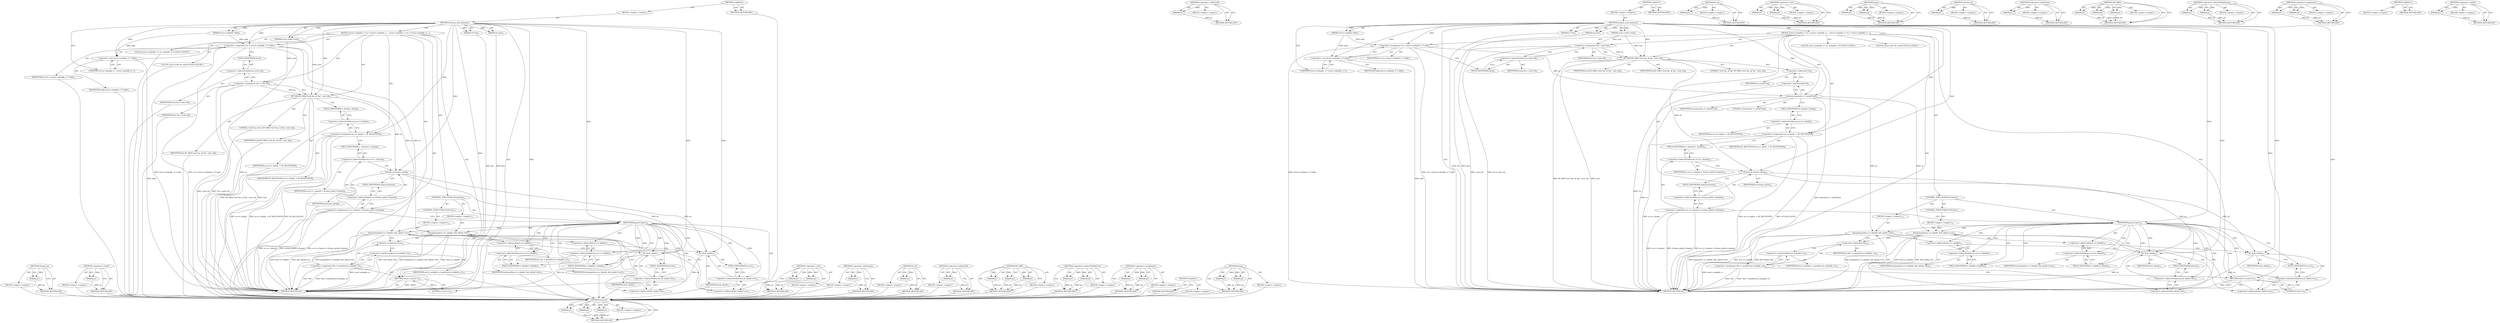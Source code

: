 digraph "&lt;operator&gt;.sizeOf" {
vulnerable_127 [label=<(METHOD,rfcomm_pi)>];
vulnerable_128 [label=<(PARAM,p1)>];
vulnerable_129 [label=<(BLOCK,&lt;empty&gt;,&lt;empty&gt;)>];
vulnerable_130 [label=<(METHOD_RETURN,ANY)>];
vulnerable_148 [label=<(METHOD,&lt;operator&gt;.sizeOf)>];
vulnerable_149 [label=<(PARAM,p1)>];
vulnerable_150 [label=<(BLOCK,&lt;empty&gt;,&lt;empty&gt;)>];
vulnerable_151 [label=<(METHOD_RETURN,ANY)>];
vulnerable_6 [label=<(METHOD,&lt;global&gt;)<SUB>1</SUB>>];
vulnerable_7 [label=<(BLOCK,&lt;empty&gt;,&lt;empty&gt;)<SUB>1</SUB>>];
vulnerable_8 [label=<(METHOD,rfcomm_sock_getname)<SUB>1</SUB>>];
vulnerable_9 [label=<(PARAM,struct socket *sock)<SUB>1</SUB>>];
vulnerable_10 [label=<(PARAM,struct sockaddr *addr)<SUB>1</SUB>>];
vulnerable_11 [label=<(PARAM,int *len)<SUB>1</SUB>>];
vulnerable_12 [label=<(PARAM,int peer)<SUB>1</SUB>>];
vulnerable_13 [label=<(BLOCK,{
	struct sockaddr_rc *sa = (struct sockaddr_rc...,{
	struct sockaddr_rc *sa = (struct sockaddr_rc...)<SUB>2</SUB>>];
vulnerable_14 [label="<(LOCAL,struct sockaddr_rc* sa: sockaddr_rc*)<SUB>3</SUB>>"];
vulnerable_15 [label=<(&lt;operator&gt;.assignment,*sa = (struct sockaddr_rc *) addr)<SUB>3</SUB>>];
vulnerable_16 [label=<(IDENTIFIER,sa,*sa = (struct sockaddr_rc *) addr)<SUB>3</SUB>>];
vulnerable_17 [label=<(&lt;operator&gt;.cast,(struct sockaddr_rc *) addr)<SUB>3</SUB>>];
vulnerable_18 [label=<(UNKNOWN,struct sockaddr_rc *,struct sockaddr_rc *)<SUB>3</SUB>>];
vulnerable_19 [label=<(IDENTIFIER,addr,(struct sockaddr_rc *) addr)<SUB>3</SUB>>];
vulnerable_20 [label="<(LOCAL,struct sock* sk: sock*)<SUB>4</SUB>>"];
vulnerable_21 [label=<(&lt;operator&gt;.assignment,*sk = sock-&gt;sk)<SUB>4</SUB>>];
vulnerable_22 [label=<(IDENTIFIER,sk,*sk = sock-&gt;sk)<SUB>4</SUB>>];
vulnerable_23 [label=<(&lt;operator&gt;.indirectFieldAccess,sock-&gt;sk)<SUB>4</SUB>>];
vulnerable_24 [label=<(IDENTIFIER,sock,*sk = sock-&gt;sk)<SUB>4</SUB>>];
vulnerable_25 [label=<(FIELD_IDENTIFIER,sk,sk)<SUB>4</SUB>>];
vulnerable_26 [label=<(BT_DBG,BT_DBG(&quot;sock %p, sk %p&quot;, sock, sk))<SUB>6</SUB>>];
vulnerable_27 [label=<(LITERAL,&quot;sock %p, sk %p&quot;,BT_DBG(&quot;sock %p, sk %p&quot;, sock, sk))<SUB>6</SUB>>];
vulnerable_28 [label=<(IDENTIFIER,sock,BT_DBG(&quot;sock %p, sk %p&quot;, sock, sk))<SUB>6</SUB>>];
vulnerable_29 [label=<(IDENTIFIER,sk,BT_DBG(&quot;sock %p, sk %p&quot;, sock, sk))<SUB>6</SUB>>];
vulnerable_30 [label=<(&lt;operator&gt;.assignment,sa-&gt;rc_family  = AF_BLUETOOTH)<SUB>8</SUB>>];
vulnerable_31 [label=<(&lt;operator&gt;.indirectFieldAccess,sa-&gt;rc_family)<SUB>8</SUB>>];
vulnerable_32 [label=<(IDENTIFIER,sa,sa-&gt;rc_family  = AF_BLUETOOTH)<SUB>8</SUB>>];
vulnerable_33 [label=<(FIELD_IDENTIFIER,rc_family,rc_family)<SUB>8</SUB>>];
vulnerable_34 [label=<(IDENTIFIER,AF_BLUETOOTH,sa-&gt;rc_family  = AF_BLUETOOTH)<SUB>8</SUB>>];
vulnerable_35 [label=<(&lt;operator&gt;.assignment,sa-&gt;rc_channel = rfcomm_pi(sk)-&gt;channel)<SUB>9</SUB>>];
vulnerable_36 [label=<(&lt;operator&gt;.indirectFieldAccess,sa-&gt;rc_channel)<SUB>9</SUB>>];
vulnerable_37 [label=<(IDENTIFIER,sa,sa-&gt;rc_channel = rfcomm_pi(sk)-&gt;channel)<SUB>9</SUB>>];
vulnerable_38 [label=<(FIELD_IDENTIFIER,rc_channel,rc_channel)<SUB>9</SUB>>];
vulnerable_39 [label=<(&lt;operator&gt;.indirectFieldAccess,rfcomm_pi(sk)-&gt;channel)<SUB>9</SUB>>];
vulnerable_40 [label=<(rfcomm_pi,rfcomm_pi(sk))<SUB>9</SUB>>];
vulnerable_41 [label=<(IDENTIFIER,sk,rfcomm_pi(sk))<SUB>9</SUB>>];
vulnerable_42 [label=<(FIELD_IDENTIFIER,channel,channel)<SUB>9</SUB>>];
vulnerable_43 [label=<(CONTROL_STRUCTURE,IF,if (peer))<SUB>10</SUB>>];
vulnerable_44 [label=<(IDENTIFIER,peer,if (peer))<SUB>10</SUB>>];
vulnerable_45 [label=<(BLOCK,&lt;empty&gt;,&lt;empty&gt;)<SUB>11</SUB>>];
vulnerable_46 [label=<(bacpy,bacpy(&amp;sa-&gt;rc_bdaddr, &amp;bt_sk(sk)-&gt;dst))<SUB>11</SUB>>];
vulnerable_47 [label=<(&lt;operator&gt;.addressOf,&amp;sa-&gt;rc_bdaddr)<SUB>11</SUB>>];
vulnerable_48 [label=<(&lt;operator&gt;.indirectFieldAccess,sa-&gt;rc_bdaddr)<SUB>11</SUB>>];
vulnerable_49 [label=<(IDENTIFIER,sa,bacpy(&amp;sa-&gt;rc_bdaddr, &amp;bt_sk(sk)-&gt;dst))<SUB>11</SUB>>];
vulnerable_50 [label=<(FIELD_IDENTIFIER,rc_bdaddr,rc_bdaddr)<SUB>11</SUB>>];
vulnerable_51 [label=<(&lt;operator&gt;.addressOf,&amp;bt_sk(sk)-&gt;dst)<SUB>11</SUB>>];
vulnerable_52 [label=<(&lt;operator&gt;.indirectFieldAccess,bt_sk(sk)-&gt;dst)<SUB>11</SUB>>];
vulnerable_53 [label=<(bt_sk,bt_sk(sk))<SUB>11</SUB>>];
vulnerable_54 [label=<(IDENTIFIER,sk,bt_sk(sk))<SUB>11</SUB>>];
vulnerable_55 [label=<(FIELD_IDENTIFIER,dst,dst)<SUB>11</SUB>>];
vulnerable_56 [label=<(CONTROL_STRUCTURE,ELSE,else)<SUB>13</SUB>>];
vulnerable_57 [label=<(BLOCK,&lt;empty&gt;,&lt;empty&gt;)<SUB>13</SUB>>];
vulnerable_58 [label=<(bacpy,bacpy(&amp;sa-&gt;rc_bdaddr, &amp;bt_sk(sk)-&gt;src))<SUB>13</SUB>>];
vulnerable_59 [label=<(&lt;operator&gt;.addressOf,&amp;sa-&gt;rc_bdaddr)<SUB>13</SUB>>];
vulnerable_60 [label=<(&lt;operator&gt;.indirectFieldAccess,sa-&gt;rc_bdaddr)<SUB>13</SUB>>];
vulnerable_61 [label=<(IDENTIFIER,sa,bacpy(&amp;sa-&gt;rc_bdaddr, &amp;bt_sk(sk)-&gt;src))<SUB>13</SUB>>];
vulnerable_62 [label=<(FIELD_IDENTIFIER,rc_bdaddr,rc_bdaddr)<SUB>13</SUB>>];
vulnerable_63 [label=<(&lt;operator&gt;.addressOf,&amp;bt_sk(sk)-&gt;src)<SUB>13</SUB>>];
vulnerable_64 [label=<(&lt;operator&gt;.indirectFieldAccess,bt_sk(sk)-&gt;src)<SUB>13</SUB>>];
vulnerable_65 [label=<(bt_sk,bt_sk(sk))<SUB>13</SUB>>];
vulnerable_66 [label=<(IDENTIFIER,sk,bt_sk(sk))<SUB>13</SUB>>];
vulnerable_67 [label=<(FIELD_IDENTIFIER,src,src)<SUB>13</SUB>>];
vulnerable_68 [label=<(&lt;operator&gt;.assignment,*len = sizeof(struct sockaddr_rc))<SUB>15</SUB>>];
vulnerable_69 [label=<(&lt;operator&gt;.indirection,*len)<SUB>15</SUB>>];
vulnerable_70 [label=<(IDENTIFIER,len,*len = sizeof(struct sockaddr_rc))<SUB>15</SUB>>];
vulnerable_71 [label=<(&lt;operator&gt;.sizeOf,sizeof(struct sockaddr_rc))<SUB>15</SUB>>];
vulnerable_72 [label=<(IDENTIFIER,struct sockaddr_rc,sizeof(struct sockaddr_rc))<SUB>15</SUB>>];
vulnerable_73 [label=<(RETURN,return 0;,return 0;)<SUB>16</SUB>>];
vulnerable_74 [label=<(LITERAL,0,return 0;)<SUB>16</SUB>>];
vulnerable_75 [label=<(METHOD_RETURN,int)<SUB>1</SUB>>];
vulnerable_77 [label=<(METHOD_RETURN,ANY)<SUB>1</SUB>>];
vulnerable_111 [label=<(METHOD,&lt;operator&gt;.cast)>];
vulnerable_112 [label=<(PARAM,p1)>];
vulnerable_113 [label=<(PARAM,p2)>];
vulnerable_114 [label=<(BLOCK,&lt;empty&gt;,&lt;empty&gt;)>];
vulnerable_115 [label=<(METHOD_RETURN,ANY)>];
vulnerable_144 [label=<(METHOD,&lt;operator&gt;.indirection)>];
vulnerable_145 [label=<(PARAM,p1)>];
vulnerable_146 [label=<(BLOCK,&lt;empty&gt;,&lt;empty&gt;)>];
vulnerable_147 [label=<(METHOD_RETURN,ANY)>];
vulnerable_140 [label=<(METHOD,bt_sk)>];
vulnerable_141 [label=<(PARAM,p1)>];
vulnerable_142 [label=<(BLOCK,&lt;empty&gt;,&lt;empty&gt;)>];
vulnerable_143 [label=<(METHOD_RETURN,ANY)>];
vulnerable_136 [label=<(METHOD,&lt;operator&gt;.addressOf)>];
vulnerable_137 [label=<(PARAM,p1)>];
vulnerable_138 [label=<(BLOCK,&lt;empty&gt;,&lt;empty&gt;)>];
vulnerable_139 [label=<(METHOD_RETURN,ANY)>];
vulnerable_121 [label=<(METHOD,BT_DBG)>];
vulnerable_122 [label=<(PARAM,p1)>];
vulnerable_123 [label=<(PARAM,p2)>];
vulnerable_124 [label=<(PARAM,p3)>];
vulnerable_125 [label=<(BLOCK,&lt;empty&gt;,&lt;empty&gt;)>];
vulnerable_126 [label=<(METHOD_RETURN,ANY)>];
vulnerable_116 [label=<(METHOD,&lt;operator&gt;.indirectFieldAccess)>];
vulnerable_117 [label=<(PARAM,p1)>];
vulnerable_118 [label=<(PARAM,p2)>];
vulnerable_119 [label=<(BLOCK,&lt;empty&gt;,&lt;empty&gt;)>];
vulnerable_120 [label=<(METHOD_RETURN,ANY)>];
vulnerable_106 [label=<(METHOD,&lt;operator&gt;.assignment)>];
vulnerable_107 [label=<(PARAM,p1)>];
vulnerable_108 [label=<(PARAM,p2)>];
vulnerable_109 [label=<(BLOCK,&lt;empty&gt;,&lt;empty&gt;)>];
vulnerable_110 [label=<(METHOD_RETURN,ANY)>];
vulnerable_100 [label=<(METHOD,&lt;global&gt;)<SUB>1</SUB>>];
vulnerable_101 [label=<(BLOCK,&lt;empty&gt;,&lt;empty&gt;)>];
vulnerable_102 [label=<(METHOD_RETURN,ANY)>];
vulnerable_131 [label=<(METHOD,bacpy)>];
vulnerable_132 [label=<(PARAM,p1)>];
vulnerable_133 [label=<(PARAM,p2)>];
vulnerable_134 [label=<(BLOCK,&lt;empty&gt;,&lt;empty&gt;)>];
vulnerable_135 [label=<(METHOD_RETURN,ANY)>];
fixed_133 [label=<(METHOD,memset)>];
fixed_134 [label=<(PARAM,p1)>];
fixed_135 [label=<(PARAM,p2)>];
fixed_136 [label=<(PARAM,p3)>];
fixed_137 [label=<(BLOCK,&lt;empty&gt;,&lt;empty&gt;)>];
fixed_138 [label=<(METHOD_RETURN,ANY)>];
fixed_156 [label=<(METHOD,&lt;operator&gt;.addressOf)>];
fixed_157 [label=<(PARAM,p1)>];
fixed_158 [label=<(BLOCK,&lt;empty&gt;,&lt;empty&gt;)>];
fixed_159 [label=<(METHOD_RETURN,ANY)>];
fixed_6 [label=<(METHOD,&lt;global&gt;)<SUB>1</SUB>>];
fixed_7 [label=<(BLOCK,&lt;empty&gt;,&lt;empty&gt;)<SUB>1</SUB>>];
fixed_8 [label=<(METHOD,rfcomm_sock_getname)<SUB>1</SUB>>];
fixed_9 [label=<(PARAM,struct socket *sock)<SUB>1</SUB>>];
fixed_10 [label=<(PARAM,struct sockaddr *addr)<SUB>1</SUB>>];
fixed_11 [label=<(PARAM,int *len)<SUB>1</SUB>>];
fixed_12 [label=<(PARAM,int peer)<SUB>1</SUB>>];
fixed_13 [label=<(BLOCK,{
	struct sockaddr_rc *sa = (struct sockaddr_rc...,{
	struct sockaddr_rc *sa = (struct sockaddr_rc...)<SUB>2</SUB>>];
fixed_14 [label="<(LOCAL,struct sockaddr_rc* sa: sockaddr_rc*)<SUB>3</SUB>>"];
fixed_15 [label=<(&lt;operator&gt;.assignment,*sa = (struct sockaddr_rc *) addr)<SUB>3</SUB>>];
fixed_16 [label=<(IDENTIFIER,sa,*sa = (struct sockaddr_rc *) addr)<SUB>3</SUB>>];
fixed_17 [label=<(&lt;operator&gt;.cast,(struct sockaddr_rc *) addr)<SUB>3</SUB>>];
fixed_18 [label=<(UNKNOWN,struct sockaddr_rc *,struct sockaddr_rc *)<SUB>3</SUB>>];
fixed_19 [label=<(IDENTIFIER,addr,(struct sockaddr_rc *) addr)<SUB>3</SUB>>];
fixed_20 [label="<(LOCAL,struct sock* sk: sock*)<SUB>4</SUB>>"];
fixed_21 [label=<(&lt;operator&gt;.assignment,*sk = sock-&gt;sk)<SUB>4</SUB>>];
fixed_22 [label=<(IDENTIFIER,sk,*sk = sock-&gt;sk)<SUB>4</SUB>>];
fixed_23 [label=<(&lt;operator&gt;.indirectFieldAccess,sock-&gt;sk)<SUB>4</SUB>>];
fixed_24 [label=<(IDENTIFIER,sock,*sk = sock-&gt;sk)<SUB>4</SUB>>];
fixed_25 [label=<(FIELD_IDENTIFIER,sk,sk)<SUB>4</SUB>>];
fixed_26 [label=<(BT_DBG,BT_DBG(&quot;sock %p, sk %p&quot;, sock, sk))<SUB>6</SUB>>];
fixed_27 [label=<(LITERAL,&quot;sock %p, sk %p&quot;,BT_DBG(&quot;sock %p, sk %p&quot;, sock, sk))<SUB>6</SUB>>];
fixed_28 [label=<(IDENTIFIER,sock,BT_DBG(&quot;sock %p, sk %p&quot;, sock, sk))<SUB>6</SUB>>];
fixed_29 [label=<(IDENTIFIER,sk,BT_DBG(&quot;sock %p, sk %p&quot;, sock, sk))<SUB>6</SUB>>];
fixed_30 [label=<(memset,memset(sa, 0, sizeof(*sa)))<SUB>8</SUB>>];
fixed_31 [label=<(IDENTIFIER,sa,memset(sa, 0, sizeof(*sa)))<SUB>8</SUB>>];
fixed_32 [label=<(LITERAL,0,memset(sa, 0, sizeof(*sa)))<SUB>8</SUB>>];
fixed_33 [label=<(&lt;operator&gt;.sizeOf,sizeof(*sa))<SUB>8</SUB>>];
fixed_34 [label=<(&lt;operator&gt;.indirection,*sa)<SUB>8</SUB>>];
fixed_35 [label=<(IDENTIFIER,sa,sizeof(*sa))<SUB>8</SUB>>];
fixed_36 [label=<(&lt;operator&gt;.assignment,sa-&gt;rc_family  = AF_BLUETOOTH)<SUB>9</SUB>>];
fixed_37 [label=<(&lt;operator&gt;.indirectFieldAccess,sa-&gt;rc_family)<SUB>9</SUB>>];
fixed_38 [label=<(IDENTIFIER,sa,sa-&gt;rc_family  = AF_BLUETOOTH)<SUB>9</SUB>>];
fixed_39 [label=<(FIELD_IDENTIFIER,rc_family,rc_family)<SUB>9</SUB>>];
fixed_40 [label=<(IDENTIFIER,AF_BLUETOOTH,sa-&gt;rc_family  = AF_BLUETOOTH)<SUB>9</SUB>>];
fixed_41 [label=<(&lt;operator&gt;.assignment,sa-&gt;rc_channel = rfcomm_pi(sk)-&gt;channel)<SUB>10</SUB>>];
fixed_42 [label=<(&lt;operator&gt;.indirectFieldAccess,sa-&gt;rc_channel)<SUB>10</SUB>>];
fixed_43 [label=<(IDENTIFIER,sa,sa-&gt;rc_channel = rfcomm_pi(sk)-&gt;channel)<SUB>10</SUB>>];
fixed_44 [label=<(FIELD_IDENTIFIER,rc_channel,rc_channel)<SUB>10</SUB>>];
fixed_45 [label=<(&lt;operator&gt;.indirectFieldAccess,rfcomm_pi(sk)-&gt;channel)<SUB>10</SUB>>];
fixed_46 [label=<(rfcomm_pi,rfcomm_pi(sk))<SUB>10</SUB>>];
fixed_47 [label=<(IDENTIFIER,sk,rfcomm_pi(sk))<SUB>10</SUB>>];
fixed_48 [label=<(FIELD_IDENTIFIER,channel,channel)<SUB>10</SUB>>];
fixed_49 [label=<(CONTROL_STRUCTURE,IF,if (peer))<SUB>11</SUB>>];
fixed_50 [label=<(IDENTIFIER,peer,if (peer))<SUB>11</SUB>>];
fixed_51 [label=<(BLOCK,&lt;empty&gt;,&lt;empty&gt;)<SUB>12</SUB>>];
fixed_52 [label=<(bacpy,bacpy(&amp;sa-&gt;rc_bdaddr, &amp;bt_sk(sk)-&gt;dst))<SUB>12</SUB>>];
fixed_53 [label=<(&lt;operator&gt;.addressOf,&amp;sa-&gt;rc_bdaddr)<SUB>12</SUB>>];
fixed_54 [label=<(&lt;operator&gt;.indirectFieldAccess,sa-&gt;rc_bdaddr)<SUB>12</SUB>>];
fixed_55 [label=<(IDENTIFIER,sa,bacpy(&amp;sa-&gt;rc_bdaddr, &amp;bt_sk(sk)-&gt;dst))<SUB>12</SUB>>];
fixed_56 [label=<(FIELD_IDENTIFIER,rc_bdaddr,rc_bdaddr)<SUB>12</SUB>>];
fixed_57 [label=<(&lt;operator&gt;.addressOf,&amp;bt_sk(sk)-&gt;dst)<SUB>12</SUB>>];
fixed_58 [label=<(&lt;operator&gt;.indirectFieldAccess,bt_sk(sk)-&gt;dst)<SUB>12</SUB>>];
fixed_59 [label=<(bt_sk,bt_sk(sk))<SUB>12</SUB>>];
fixed_60 [label=<(IDENTIFIER,sk,bt_sk(sk))<SUB>12</SUB>>];
fixed_61 [label=<(FIELD_IDENTIFIER,dst,dst)<SUB>12</SUB>>];
fixed_62 [label=<(CONTROL_STRUCTURE,ELSE,else)<SUB>14</SUB>>];
fixed_63 [label=<(BLOCK,&lt;empty&gt;,&lt;empty&gt;)<SUB>14</SUB>>];
fixed_64 [label=<(bacpy,bacpy(&amp;sa-&gt;rc_bdaddr, &amp;bt_sk(sk)-&gt;src))<SUB>14</SUB>>];
fixed_65 [label=<(&lt;operator&gt;.addressOf,&amp;sa-&gt;rc_bdaddr)<SUB>14</SUB>>];
fixed_66 [label=<(&lt;operator&gt;.indirectFieldAccess,sa-&gt;rc_bdaddr)<SUB>14</SUB>>];
fixed_67 [label=<(IDENTIFIER,sa,bacpy(&amp;sa-&gt;rc_bdaddr, &amp;bt_sk(sk)-&gt;src))<SUB>14</SUB>>];
fixed_68 [label=<(FIELD_IDENTIFIER,rc_bdaddr,rc_bdaddr)<SUB>14</SUB>>];
fixed_69 [label=<(&lt;operator&gt;.addressOf,&amp;bt_sk(sk)-&gt;src)<SUB>14</SUB>>];
fixed_70 [label=<(&lt;operator&gt;.indirectFieldAccess,bt_sk(sk)-&gt;src)<SUB>14</SUB>>];
fixed_71 [label=<(bt_sk,bt_sk(sk))<SUB>14</SUB>>];
fixed_72 [label=<(IDENTIFIER,sk,bt_sk(sk))<SUB>14</SUB>>];
fixed_73 [label=<(FIELD_IDENTIFIER,src,src)<SUB>14</SUB>>];
fixed_74 [label=<(&lt;operator&gt;.assignment,*len = sizeof(struct sockaddr_rc))<SUB>16</SUB>>];
fixed_75 [label=<(&lt;operator&gt;.indirection,*len)<SUB>16</SUB>>];
fixed_76 [label=<(IDENTIFIER,len,*len = sizeof(struct sockaddr_rc))<SUB>16</SUB>>];
fixed_77 [label=<(&lt;operator&gt;.sizeOf,sizeof(struct sockaddr_rc))<SUB>16</SUB>>];
fixed_78 [label=<(IDENTIFIER,struct sockaddr_rc,sizeof(struct sockaddr_rc))<SUB>16</SUB>>];
fixed_79 [label=<(RETURN,return 0;,return 0;)<SUB>17</SUB>>];
fixed_80 [label=<(LITERAL,0,return 0;)<SUB>17</SUB>>];
fixed_81 [label=<(METHOD_RETURN,int)<SUB>1</SUB>>];
fixed_83 [label=<(METHOD_RETURN,ANY)<SUB>1</SUB>>];
fixed_160 [label=<(METHOD,bt_sk)>];
fixed_161 [label=<(PARAM,p1)>];
fixed_162 [label=<(BLOCK,&lt;empty&gt;,&lt;empty&gt;)>];
fixed_163 [label=<(METHOD_RETURN,ANY)>];
fixed_117 [label=<(METHOD,&lt;operator&gt;.cast)>];
fixed_118 [label=<(PARAM,p1)>];
fixed_119 [label=<(PARAM,p2)>];
fixed_120 [label=<(BLOCK,&lt;empty&gt;,&lt;empty&gt;)>];
fixed_121 [label=<(METHOD_RETURN,ANY)>];
fixed_151 [label=<(METHOD,bacpy)>];
fixed_152 [label=<(PARAM,p1)>];
fixed_153 [label=<(PARAM,p2)>];
fixed_154 [label=<(BLOCK,&lt;empty&gt;,&lt;empty&gt;)>];
fixed_155 [label=<(METHOD_RETURN,ANY)>];
fixed_147 [label=<(METHOD,rfcomm_pi)>];
fixed_148 [label=<(PARAM,p1)>];
fixed_149 [label=<(BLOCK,&lt;empty&gt;,&lt;empty&gt;)>];
fixed_150 [label=<(METHOD_RETURN,ANY)>];
fixed_143 [label=<(METHOD,&lt;operator&gt;.indirection)>];
fixed_144 [label=<(PARAM,p1)>];
fixed_145 [label=<(BLOCK,&lt;empty&gt;,&lt;empty&gt;)>];
fixed_146 [label=<(METHOD_RETURN,ANY)>];
fixed_127 [label=<(METHOD,BT_DBG)>];
fixed_128 [label=<(PARAM,p1)>];
fixed_129 [label=<(PARAM,p2)>];
fixed_130 [label=<(PARAM,p3)>];
fixed_131 [label=<(BLOCK,&lt;empty&gt;,&lt;empty&gt;)>];
fixed_132 [label=<(METHOD_RETURN,ANY)>];
fixed_122 [label=<(METHOD,&lt;operator&gt;.indirectFieldAccess)>];
fixed_123 [label=<(PARAM,p1)>];
fixed_124 [label=<(PARAM,p2)>];
fixed_125 [label=<(BLOCK,&lt;empty&gt;,&lt;empty&gt;)>];
fixed_126 [label=<(METHOD_RETURN,ANY)>];
fixed_112 [label=<(METHOD,&lt;operator&gt;.assignment)>];
fixed_113 [label=<(PARAM,p1)>];
fixed_114 [label=<(PARAM,p2)>];
fixed_115 [label=<(BLOCK,&lt;empty&gt;,&lt;empty&gt;)>];
fixed_116 [label=<(METHOD_RETURN,ANY)>];
fixed_106 [label=<(METHOD,&lt;global&gt;)<SUB>1</SUB>>];
fixed_107 [label=<(BLOCK,&lt;empty&gt;,&lt;empty&gt;)>];
fixed_108 [label=<(METHOD_RETURN,ANY)>];
fixed_139 [label=<(METHOD,&lt;operator&gt;.sizeOf)>];
fixed_140 [label=<(PARAM,p1)>];
fixed_141 [label=<(BLOCK,&lt;empty&gt;,&lt;empty&gt;)>];
fixed_142 [label=<(METHOD_RETURN,ANY)>];
vulnerable_127 -> vulnerable_128  [key=0, label="AST: "];
vulnerable_127 -> vulnerable_128  [key=1, label="DDG: "];
vulnerable_127 -> vulnerable_129  [key=0, label="AST: "];
vulnerable_127 -> vulnerable_130  [key=0, label="AST: "];
vulnerable_127 -> vulnerable_130  [key=1, label="CFG: "];
vulnerable_128 -> vulnerable_130  [key=0, label="DDG: p1"];
vulnerable_129 -> fixed_133  [key=0];
vulnerable_130 -> fixed_133  [key=0];
vulnerable_148 -> vulnerable_149  [key=0, label="AST: "];
vulnerable_148 -> vulnerable_149  [key=1, label="DDG: "];
vulnerable_148 -> vulnerable_150  [key=0, label="AST: "];
vulnerable_148 -> vulnerable_151  [key=0, label="AST: "];
vulnerable_148 -> vulnerable_151  [key=1, label="CFG: "];
vulnerable_149 -> vulnerable_151  [key=0, label="DDG: p1"];
vulnerable_150 -> fixed_133  [key=0];
vulnerable_151 -> fixed_133  [key=0];
vulnerable_6 -> vulnerable_7  [key=0, label="AST: "];
vulnerable_6 -> vulnerable_77  [key=0, label="AST: "];
vulnerable_6 -> vulnerable_77  [key=1, label="CFG: "];
vulnerable_7 -> vulnerable_8  [key=0, label="AST: "];
vulnerable_8 -> vulnerable_9  [key=0, label="AST: "];
vulnerable_8 -> vulnerable_9  [key=1, label="DDG: "];
vulnerable_8 -> vulnerable_10  [key=0, label="AST: "];
vulnerable_8 -> vulnerable_10  [key=1, label="DDG: "];
vulnerable_8 -> vulnerable_11  [key=0, label="AST: "];
vulnerable_8 -> vulnerable_11  [key=1, label="DDG: "];
vulnerable_8 -> vulnerable_12  [key=0, label="AST: "];
vulnerable_8 -> vulnerable_12  [key=1, label="DDG: "];
vulnerable_8 -> vulnerable_13  [key=0, label="AST: "];
vulnerable_8 -> vulnerable_75  [key=0, label="AST: "];
vulnerable_8 -> vulnerable_18  [key=0, label="CFG: "];
vulnerable_8 -> vulnerable_15  [key=0, label="DDG: "];
vulnerable_8 -> vulnerable_30  [key=0, label="DDG: "];
vulnerable_8 -> vulnerable_73  [key=0, label="DDG: "];
vulnerable_8 -> vulnerable_26  [key=0, label="DDG: "];
vulnerable_8 -> vulnerable_44  [key=0, label="DDG: "];
vulnerable_8 -> vulnerable_74  [key=0, label="DDG: "];
vulnerable_8 -> vulnerable_17  [key=0, label="DDG: "];
vulnerable_8 -> vulnerable_40  [key=0, label="DDG: "];
vulnerable_8 -> vulnerable_53  [key=0, label="DDG: "];
vulnerable_8 -> vulnerable_65  [key=0, label="DDG: "];
vulnerable_9 -> vulnerable_21  [key=0, label="DDG: sock"];
vulnerable_9 -> vulnerable_26  [key=0, label="DDG: sock"];
vulnerable_10 -> vulnerable_15  [key=0, label="DDG: addr"];
vulnerable_10 -> vulnerable_17  [key=0, label="DDG: addr"];
vulnerable_11 -> vulnerable_75  [key=0, label="DDG: len"];
vulnerable_12 -> vulnerable_75  [key=0, label="DDG: peer"];
vulnerable_13 -> vulnerable_14  [key=0, label="AST: "];
vulnerable_13 -> vulnerable_15  [key=0, label="AST: "];
vulnerable_13 -> vulnerable_20  [key=0, label="AST: "];
vulnerable_13 -> vulnerable_21  [key=0, label="AST: "];
vulnerable_13 -> vulnerable_26  [key=0, label="AST: "];
vulnerable_13 -> vulnerable_30  [key=0, label="AST: "];
vulnerable_13 -> vulnerable_35  [key=0, label="AST: "];
vulnerable_13 -> vulnerable_43  [key=0, label="AST: "];
vulnerable_13 -> vulnerable_68  [key=0, label="AST: "];
vulnerable_13 -> vulnerable_73  [key=0, label="AST: "];
vulnerable_14 -> fixed_133  [key=0];
vulnerable_15 -> vulnerable_16  [key=0, label="AST: "];
vulnerable_15 -> vulnerable_17  [key=0, label="AST: "];
vulnerable_15 -> vulnerable_25  [key=0, label="CFG: "];
vulnerable_15 -> vulnerable_75  [key=0, label="DDG: sa"];
vulnerable_15 -> vulnerable_75  [key=1, label="DDG: (struct sockaddr_rc *) addr"];
vulnerable_15 -> vulnerable_75  [key=2, label="DDG: *sa = (struct sockaddr_rc *) addr"];
vulnerable_15 -> vulnerable_46  [key=0, label="DDG: sa"];
vulnerable_15 -> vulnerable_58  [key=0, label="DDG: sa"];
vulnerable_16 -> fixed_133  [key=0];
vulnerable_17 -> vulnerable_18  [key=0, label="AST: "];
vulnerable_17 -> vulnerable_19  [key=0, label="AST: "];
vulnerable_17 -> vulnerable_15  [key=0, label="CFG: "];
vulnerable_17 -> vulnerable_75  [key=0, label="DDG: addr"];
vulnerable_18 -> vulnerable_17  [key=0, label="CFG: "];
vulnerable_19 -> fixed_133  [key=0];
vulnerable_20 -> fixed_133  [key=0];
vulnerable_21 -> vulnerable_22  [key=0, label="AST: "];
vulnerable_21 -> vulnerable_23  [key=0, label="AST: "];
vulnerable_21 -> vulnerable_26  [key=0, label="CFG: "];
vulnerable_21 -> vulnerable_26  [key=1, label="DDG: sk"];
vulnerable_21 -> vulnerable_75  [key=0, label="DDG: sock-&gt;sk"];
vulnerable_21 -> vulnerable_75  [key=1, label="DDG: *sk = sock-&gt;sk"];
vulnerable_22 -> fixed_133  [key=0];
vulnerable_23 -> vulnerable_24  [key=0, label="AST: "];
vulnerable_23 -> vulnerable_25  [key=0, label="AST: "];
vulnerable_23 -> vulnerable_21  [key=0, label="CFG: "];
vulnerable_24 -> fixed_133  [key=0];
vulnerable_25 -> vulnerable_23  [key=0, label="CFG: "];
vulnerable_26 -> vulnerable_27  [key=0, label="AST: "];
vulnerable_26 -> vulnerable_28  [key=0, label="AST: "];
vulnerable_26 -> vulnerable_29  [key=0, label="AST: "];
vulnerable_26 -> vulnerable_33  [key=0, label="CFG: "];
vulnerable_26 -> vulnerable_75  [key=0, label="DDG: sock"];
vulnerable_26 -> vulnerable_75  [key=1, label="DDG: BT_DBG(&quot;sock %p, sk %p&quot;, sock, sk)"];
vulnerable_26 -> vulnerable_40  [key=0, label="DDG: sk"];
vulnerable_27 -> fixed_133  [key=0];
vulnerable_28 -> fixed_133  [key=0];
vulnerable_29 -> fixed_133  [key=0];
vulnerable_30 -> vulnerable_31  [key=0, label="AST: "];
vulnerable_30 -> vulnerable_34  [key=0, label="AST: "];
vulnerable_30 -> vulnerable_38  [key=0, label="CFG: "];
vulnerable_30 -> vulnerable_75  [key=0, label="DDG: sa-&gt;rc_family"];
vulnerable_30 -> vulnerable_75  [key=1, label="DDG: sa-&gt;rc_family  = AF_BLUETOOTH"];
vulnerable_30 -> vulnerable_75  [key=2, label="DDG: AF_BLUETOOTH"];
vulnerable_31 -> vulnerable_32  [key=0, label="AST: "];
vulnerable_31 -> vulnerable_33  [key=0, label="AST: "];
vulnerable_31 -> vulnerable_30  [key=0, label="CFG: "];
vulnerable_32 -> fixed_133  [key=0];
vulnerable_33 -> vulnerable_31  [key=0, label="CFG: "];
vulnerable_34 -> fixed_133  [key=0];
vulnerable_35 -> vulnerable_36  [key=0, label="AST: "];
vulnerable_35 -> vulnerable_39  [key=0, label="AST: "];
vulnerable_35 -> vulnerable_44  [key=0, label="CFG: "];
vulnerable_35 -> vulnerable_75  [key=0, label="DDG: sa-&gt;rc_channel"];
vulnerable_35 -> vulnerable_75  [key=1, label="DDG: rfcomm_pi(sk)-&gt;channel"];
vulnerable_35 -> vulnerable_75  [key=2, label="DDG: sa-&gt;rc_channel = rfcomm_pi(sk)-&gt;channel"];
vulnerable_36 -> vulnerable_37  [key=0, label="AST: "];
vulnerable_36 -> vulnerable_38  [key=0, label="AST: "];
vulnerable_36 -> vulnerable_40  [key=0, label="CFG: "];
vulnerable_37 -> fixed_133  [key=0];
vulnerable_38 -> vulnerable_36  [key=0, label="CFG: "];
vulnerable_39 -> vulnerable_40  [key=0, label="AST: "];
vulnerable_39 -> vulnerable_42  [key=0, label="AST: "];
vulnerable_39 -> vulnerable_35  [key=0, label="CFG: "];
vulnerable_40 -> vulnerable_41  [key=0, label="AST: "];
vulnerable_40 -> vulnerable_42  [key=0, label="CFG: "];
vulnerable_40 -> vulnerable_53  [key=0, label="DDG: sk"];
vulnerable_40 -> vulnerable_65  [key=0, label="DDG: sk"];
vulnerable_41 -> fixed_133  [key=0];
vulnerable_42 -> vulnerable_39  [key=0, label="CFG: "];
vulnerable_43 -> vulnerable_44  [key=0, label="AST: "];
vulnerable_43 -> vulnerable_45  [key=0, label="AST: "];
vulnerable_43 -> vulnerable_56  [key=0, label="AST: "];
vulnerable_44 -> vulnerable_50  [key=0, label="CFG: "];
vulnerable_44 -> vulnerable_50  [key=1, label="CDG: "];
vulnerable_44 -> vulnerable_62  [key=0, label="CFG: "];
vulnerable_44 -> vulnerable_62  [key=1, label="CDG: "];
vulnerable_44 -> vulnerable_47  [key=0, label="CDG: "];
vulnerable_44 -> vulnerable_48  [key=0, label="CDG: "];
vulnerable_44 -> vulnerable_58  [key=0, label="CDG: "];
vulnerable_44 -> vulnerable_60  [key=0, label="CDG: "];
vulnerable_44 -> vulnerable_65  [key=0, label="CDG: "];
vulnerable_44 -> vulnerable_64  [key=0, label="CDG: "];
vulnerable_44 -> vulnerable_59  [key=0, label="CDG: "];
vulnerable_44 -> vulnerable_51  [key=0, label="CDG: "];
vulnerable_44 -> vulnerable_52  [key=0, label="CDG: "];
vulnerable_44 -> vulnerable_55  [key=0, label="CDG: "];
vulnerable_44 -> vulnerable_46  [key=0, label="CDG: "];
vulnerable_44 -> vulnerable_53  [key=0, label="CDG: "];
vulnerable_44 -> vulnerable_67  [key=0, label="CDG: "];
vulnerable_44 -> vulnerable_63  [key=0, label="CDG: "];
vulnerable_45 -> vulnerable_46  [key=0, label="AST: "];
vulnerable_46 -> vulnerable_47  [key=0, label="AST: "];
vulnerable_46 -> vulnerable_51  [key=0, label="AST: "];
vulnerable_46 -> vulnerable_69  [key=0, label="CFG: "];
vulnerable_46 -> vulnerable_75  [key=0, label="DDG: &amp;sa-&gt;rc_bdaddr"];
vulnerable_46 -> vulnerable_75  [key=1, label="DDG: &amp;bt_sk(sk)-&gt;dst"];
vulnerable_46 -> vulnerable_75  [key=2, label="DDG: bacpy(&amp;sa-&gt;rc_bdaddr, &amp;bt_sk(sk)-&gt;dst)"];
vulnerable_47 -> vulnerable_48  [key=0, label="AST: "];
vulnerable_47 -> vulnerable_53  [key=0, label="CFG: "];
vulnerable_48 -> vulnerable_49  [key=0, label="AST: "];
vulnerable_48 -> vulnerable_50  [key=0, label="AST: "];
vulnerable_48 -> vulnerable_47  [key=0, label="CFG: "];
vulnerable_49 -> fixed_133  [key=0];
vulnerable_50 -> vulnerable_48  [key=0, label="CFG: "];
vulnerable_51 -> vulnerable_52  [key=0, label="AST: "];
vulnerable_51 -> vulnerable_46  [key=0, label="CFG: "];
vulnerable_52 -> vulnerable_53  [key=0, label="AST: "];
vulnerable_52 -> vulnerable_55  [key=0, label="AST: "];
vulnerable_52 -> vulnerable_51  [key=0, label="CFG: "];
vulnerable_53 -> vulnerable_54  [key=0, label="AST: "];
vulnerable_53 -> vulnerable_55  [key=0, label="CFG: "];
vulnerable_53 -> vulnerable_75  [key=0, label="DDG: sk"];
vulnerable_54 -> fixed_133  [key=0];
vulnerable_55 -> vulnerable_52  [key=0, label="CFG: "];
vulnerable_56 -> vulnerable_57  [key=0, label="AST: "];
vulnerable_57 -> vulnerable_58  [key=0, label="AST: "];
vulnerable_58 -> vulnerable_59  [key=0, label="AST: "];
vulnerable_58 -> vulnerable_63  [key=0, label="AST: "];
vulnerable_58 -> vulnerable_69  [key=0, label="CFG: "];
vulnerable_58 -> vulnerable_75  [key=0, label="DDG: &amp;sa-&gt;rc_bdaddr"];
vulnerable_58 -> vulnerable_75  [key=1, label="DDG: &amp;bt_sk(sk)-&gt;src"];
vulnerable_58 -> vulnerable_75  [key=2, label="DDG: bacpy(&amp;sa-&gt;rc_bdaddr, &amp;bt_sk(sk)-&gt;src)"];
vulnerable_59 -> vulnerable_60  [key=0, label="AST: "];
vulnerable_59 -> vulnerable_65  [key=0, label="CFG: "];
vulnerable_60 -> vulnerable_61  [key=0, label="AST: "];
vulnerable_60 -> vulnerable_62  [key=0, label="AST: "];
vulnerable_60 -> vulnerable_59  [key=0, label="CFG: "];
vulnerable_61 -> fixed_133  [key=0];
vulnerable_62 -> vulnerable_60  [key=0, label="CFG: "];
vulnerable_63 -> vulnerable_64  [key=0, label="AST: "];
vulnerable_63 -> vulnerable_58  [key=0, label="CFG: "];
vulnerable_64 -> vulnerable_65  [key=0, label="AST: "];
vulnerable_64 -> vulnerable_67  [key=0, label="AST: "];
vulnerable_64 -> vulnerable_63  [key=0, label="CFG: "];
vulnerable_65 -> vulnerable_66  [key=0, label="AST: "];
vulnerable_65 -> vulnerable_67  [key=0, label="CFG: "];
vulnerable_65 -> vulnerable_75  [key=0, label="DDG: sk"];
vulnerable_66 -> fixed_133  [key=0];
vulnerable_67 -> vulnerable_64  [key=0, label="CFG: "];
vulnerable_68 -> vulnerable_69  [key=0, label="AST: "];
vulnerable_68 -> vulnerable_71  [key=0, label="AST: "];
vulnerable_68 -> vulnerable_73  [key=0, label="CFG: "];
vulnerable_68 -> vulnerable_75  [key=0, label="DDG: *len"];
vulnerable_68 -> vulnerable_75  [key=1, label="DDG: *len = sizeof(struct sockaddr_rc)"];
vulnerable_69 -> vulnerable_70  [key=0, label="AST: "];
vulnerable_69 -> vulnerable_71  [key=0, label="CFG: "];
vulnerable_70 -> fixed_133  [key=0];
vulnerable_71 -> vulnerable_72  [key=0, label="AST: "];
vulnerable_71 -> vulnerable_68  [key=0, label="CFG: "];
vulnerable_71 -> vulnerable_75  [key=0, label="DDG: struct sockaddr_rc"];
vulnerable_72 -> fixed_133  [key=0];
vulnerable_73 -> vulnerable_74  [key=0, label="AST: "];
vulnerable_73 -> vulnerable_75  [key=0, label="CFG: "];
vulnerable_73 -> vulnerable_75  [key=1, label="DDG: &lt;RET&gt;"];
vulnerable_74 -> vulnerable_73  [key=0, label="DDG: 0"];
vulnerable_75 -> fixed_133  [key=0];
vulnerable_77 -> fixed_133  [key=0];
vulnerable_111 -> vulnerable_112  [key=0, label="AST: "];
vulnerable_111 -> vulnerable_112  [key=1, label="DDG: "];
vulnerable_111 -> vulnerable_114  [key=0, label="AST: "];
vulnerable_111 -> vulnerable_113  [key=0, label="AST: "];
vulnerable_111 -> vulnerable_113  [key=1, label="DDG: "];
vulnerable_111 -> vulnerable_115  [key=0, label="AST: "];
vulnerable_111 -> vulnerable_115  [key=1, label="CFG: "];
vulnerable_112 -> vulnerable_115  [key=0, label="DDG: p1"];
vulnerable_113 -> vulnerable_115  [key=0, label="DDG: p2"];
vulnerable_114 -> fixed_133  [key=0];
vulnerable_115 -> fixed_133  [key=0];
vulnerable_144 -> vulnerable_145  [key=0, label="AST: "];
vulnerable_144 -> vulnerable_145  [key=1, label="DDG: "];
vulnerable_144 -> vulnerable_146  [key=0, label="AST: "];
vulnerable_144 -> vulnerable_147  [key=0, label="AST: "];
vulnerable_144 -> vulnerable_147  [key=1, label="CFG: "];
vulnerable_145 -> vulnerable_147  [key=0, label="DDG: p1"];
vulnerable_146 -> fixed_133  [key=0];
vulnerable_147 -> fixed_133  [key=0];
vulnerable_140 -> vulnerable_141  [key=0, label="AST: "];
vulnerable_140 -> vulnerable_141  [key=1, label="DDG: "];
vulnerable_140 -> vulnerable_142  [key=0, label="AST: "];
vulnerable_140 -> vulnerable_143  [key=0, label="AST: "];
vulnerable_140 -> vulnerable_143  [key=1, label="CFG: "];
vulnerable_141 -> vulnerable_143  [key=0, label="DDG: p1"];
vulnerable_142 -> fixed_133  [key=0];
vulnerable_143 -> fixed_133  [key=0];
vulnerable_136 -> vulnerable_137  [key=0, label="AST: "];
vulnerable_136 -> vulnerable_137  [key=1, label="DDG: "];
vulnerable_136 -> vulnerable_138  [key=0, label="AST: "];
vulnerable_136 -> vulnerable_139  [key=0, label="AST: "];
vulnerable_136 -> vulnerable_139  [key=1, label="CFG: "];
vulnerable_137 -> vulnerable_139  [key=0, label="DDG: p1"];
vulnerable_138 -> fixed_133  [key=0];
vulnerable_139 -> fixed_133  [key=0];
vulnerable_121 -> vulnerable_122  [key=0, label="AST: "];
vulnerable_121 -> vulnerable_122  [key=1, label="DDG: "];
vulnerable_121 -> vulnerable_125  [key=0, label="AST: "];
vulnerable_121 -> vulnerable_123  [key=0, label="AST: "];
vulnerable_121 -> vulnerable_123  [key=1, label="DDG: "];
vulnerable_121 -> vulnerable_126  [key=0, label="AST: "];
vulnerable_121 -> vulnerable_126  [key=1, label="CFG: "];
vulnerable_121 -> vulnerable_124  [key=0, label="AST: "];
vulnerable_121 -> vulnerable_124  [key=1, label="DDG: "];
vulnerable_122 -> vulnerable_126  [key=0, label="DDG: p1"];
vulnerable_123 -> vulnerable_126  [key=0, label="DDG: p2"];
vulnerable_124 -> vulnerable_126  [key=0, label="DDG: p3"];
vulnerable_125 -> fixed_133  [key=0];
vulnerable_126 -> fixed_133  [key=0];
vulnerable_116 -> vulnerable_117  [key=0, label="AST: "];
vulnerable_116 -> vulnerable_117  [key=1, label="DDG: "];
vulnerable_116 -> vulnerable_119  [key=0, label="AST: "];
vulnerable_116 -> vulnerable_118  [key=0, label="AST: "];
vulnerable_116 -> vulnerable_118  [key=1, label="DDG: "];
vulnerable_116 -> vulnerable_120  [key=0, label="AST: "];
vulnerable_116 -> vulnerable_120  [key=1, label="CFG: "];
vulnerable_117 -> vulnerable_120  [key=0, label="DDG: p1"];
vulnerable_118 -> vulnerable_120  [key=0, label="DDG: p2"];
vulnerable_119 -> fixed_133  [key=0];
vulnerable_120 -> fixed_133  [key=0];
vulnerable_106 -> vulnerable_107  [key=0, label="AST: "];
vulnerable_106 -> vulnerable_107  [key=1, label="DDG: "];
vulnerable_106 -> vulnerable_109  [key=0, label="AST: "];
vulnerable_106 -> vulnerable_108  [key=0, label="AST: "];
vulnerable_106 -> vulnerable_108  [key=1, label="DDG: "];
vulnerable_106 -> vulnerable_110  [key=0, label="AST: "];
vulnerable_106 -> vulnerable_110  [key=1, label="CFG: "];
vulnerable_107 -> vulnerable_110  [key=0, label="DDG: p1"];
vulnerable_108 -> vulnerable_110  [key=0, label="DDG: p2"];
vulnerable_109 -> fixed_133  [key=0];
vulnerable_110 -> fixed_133  [key=0];
vulnerable_100 -> vulnerable_101  [key=0, label="AST: "];
vulnerable_100 -> vulnerable_102  [key=0, label="AST: "];
vulnerable_100 -> vulnerable_102  [key=1, label="CFG: "];
vulnerable_101 -> fixed_133  [key=0];
vulnerable_102 -> fixed_133  [key=0];
vulnerable_131 -> vulnerable_132  [key=0, label="AST: "];
vulnerable_131 -> vulnerable_132  [key=1, label="DDG: "];
vulnerable_131 -> vulnerable_134  [key=0, label="AST: "];
vulnerable_131 -> vulnerable_133  [key=0, label="AST: "];
vulnerable_131 -> vulnerable_133  [key=1, label="DDG: "];
vulnerable_131 -> vulnerable_135  [key=0, label="AST: "];
vulnerable_131 -> vulnerable_135  [key=1, label="CFG: "];
vulnerable_132 -> vulnerable_135  [key=0, label="DDG: p1"];
vulnerable_133 -> vulnerable_135  [key=0, label="DDG: p2"];
vulnerable_134 -> fixed_133  [key=0];
vulnerable_135 -> fixed_133  [key=0];
fixed_133 -> fixed_134  [key=0, label="AST: "];
fixed_133 -> fixed_134  [key=1, label="DDG: "];
fixed_133 -> fixed_137  [key=0, label="AST: "];
fixed_133 -> fixed_135  [key=0, label="AST: "];
fixed_133 -> fixed_135  [key=1, label="DDG: "];
fixed_133 -> fixed_138  [key=0, label="AST: "];
fixed_133 -> fixed_138  [key=1, label="CFG: "];
fixed_133 -> fixed_136  [key=0, label="AST: "];
fixed_133 -> fixed_136  [key=1, label="DDG: "];
fixed_134 -> fixed_138  [key=0, label="DDG: p1"];
fixed_135 -> fixed_138  [key=0, label="DDG: p2"];
fixed_136 -> fixed_138  [key=0, label="DDG: p3"];
fixed_156 -> fixed_157  [key=0, label="AST: "];
fixed_156 -> fixed_157  [key=1, label="DDG: "];
fixed_156 -> fixed_158  [key=0, label="AST: "];
fixed_156 -> fixed_159  [key=0, label="AST: "];
fixed_156 -> fixed_159  [key=1, label="CFG: "];
fixed_157 -> fixed_159  [key=0, label="DDG: p1"];
fixed_6 -> fixed_7  [key=0, label="AST: "];
fixed_6 -> fixed_83  [key=0, label="AST: "];
fixed_6 -> fixed_83  [key=1, label="CFG: "];
fixed_7 -> fixed_8  [key=0, label="AST: "];
fixed_8 -> fixed_9  [key=0, label="AST: "];
fixed_8 -> fixed_9  [key=1, label="DDG: "];
fixed_8 -> fixed_10  [key=0, label="AST: "];
fixed_8 -> fixed_10  [key=1, label="DDG: "];
fixed_8 -> fixed_11  [key=0, label="AST: "];
fixed_8 -> fixed_11  [key=1, label="DDG: "];
fixed_8 -> fixed_12  [key=0, label="AST: "];
fixed_8 -> fixed_12  [key=1, label="DDG: "];
fixed_8 -> fixed_13  [key=0, label="AST: "];
fixed_8 -> fixed_81  [key=0, label="AST: "];
fixed_8 -> fixed_18  [key=0, label="CFG: "];
fixed_8 -> fixed_15  [key=0, label="DDG: "];
fixed_8 -> fixed_36  [key=0, label="DDG: "];
fixed_8 -> fixed_79  [key=0, label="DDG: "];
fixed_8 -> fixed_26  [key=0, label="DDG: "];
fixed_8 -> fixed_30  [key=0, label="DDG: "];
fixed_8 -> fixed_50  [key=0, label="DDG: "];
fixed_8 -> fixed_80  [key=0, label="DDG: "];
fixed_8 -> fixed_17  [key=0, label="DDG: "];
fixed_8 -> fixed_46  [key=0, label="DDG: "];
fixed_8 -> fixed_59  [key=0, label="DDG: "];
fixed_8 -> fixed_71  [key=0, label="DDG: "];
fixed_9 -> fixed_21  [key=0, label="DDG: sock"];
fixed_9 -> fixed_26  [key=0, label="DDG: sock"];
fixed_10 -> fixed_15  [key=0, label="DDG: addr"];
fixed_10 -> fixed_17  [key=0, label="DDG: addr"];
fixed_11 -> fixed_81  [key=0, label="DDG: len"];
fixed_12 -> fixed_81  [key=0, label="DDG: peer"];
fixed_13 -> fixed_14  [key=0, label="AST: "];
fixed_13 -> fixed_15  [key=0, label="AST: "];
fixed_13 -> fixed_20  [key=0, label="AST: "];
fixed_13 -> fixed_21  [key=0, label="AST: "];
fixed_13 -> fixed_26  [key=0, label="AST: "];
fixed_13 -> fixed_30  [key=0, label="AST: "];
fixed_13 -> fixed_36  [key=0, label="AST: "];
fixed_13 -> fixed_41  [key=0, label="AST: "];
fixed_13 -> fixed_49  [key=0, label="AST: "];
fixed_13 -> fixed_74  [key=0, label="AST: "];
fixed_13 -> fixed_79  [key=0, label="AST: "];
fixed_15 -> fixed_16  [key=0, label="AST: "];
fixed_15 -> fixed_17  [key=0, label="AST: "];
fixed_15 -> fixed_25  [key=0, label="CFG: "];
fixed_15 -> fixed_81  [key=0, label="DDG: (struct sockaddr_rc *) addr"];
fixed_15 -> fixed_81  [key=1, label="DDG: *sa = (struct sockaddr_rc *) addr"];
fixed_15 -> fixed_30  [key=0, label="DDG: sa"];
fixed_17 -> fixed_18  [key=0, label="AST: "];
fixed_17 -> fixed_19  [key=0, label="AST: "];
fixed_17 -> fixed_15  [key=0, label="CFG: "];
fixed_17 -> fixed_81  [key=0, label="DDG: addr"];
fixed_18 -> fixed_17  [key=0, label="CFG: "];
fixed_21 -> fixed_22  [key=0, label="AST: "];
fixed_21 -> fixed_23  [key=0, label="AST: "];
fixed_21 -> fixed_26  [key=0, label="CFG: "];
fixed_21 -> fixed_26  [key=1, label="DDG: sk"];
fixed_21 -> fixed_81  [key=0, label="DDG: sock-&gt;sk"];
fixed_21 -> fixed_81  [key=1, label="DDG: *sk = sock-&gt;sk"];
fixed_23 -> fixed_24  [key=0, label="AST: "];
fixed_23 -> fixed_25  [key=0, label="AST: "];
fixed_23 -> fixed_21  [key=0, label="CFG: "];
fixed_25 -> fixed_23  [key=0, label="CFG: "];
fixed_26 -> fixed_27  [key=0, label="AST: "];
fixed_26 -> fixed_28  [key=0, label="AST: "];
fixed_26 -> fixed_29  [key=0, label="AST: "];
fixed_26 -> fixed_34  [key=0, label="CFG: "];
fixed_26 -> fixed_81  [key=0, label="DDG: sock"];
fixed_26 -> fixed_81  [key=1, label="DDG: BT_DBG(&quot;sock %p, sk %p&quot;, sock, sk)"];
fixed_26 -> fixed_46  [key=0, label="DDG: sk"];
fixed_30 -> fixed_31  [key=0, label="AST: "];
fixed_30 -> fixed_32  [key=0, label="AST: "];
fixed_30 -> fixed_33  [key=0, label="AST: "];
fixed_30 -> fixed_39  [key=0, label="CFG: "];
fixed_30 -> fixed_81  [key=0, label="DDG: sa"];
fixed_30 -> fixed_81  [key=1, label="DDG: memset(sa, 0, sizeof(*sa))"];
fixed_30 -> fixed_52  [key=0, label="DDG: sa"];
fixed_30 -> fixed_64  [key=0, label="DDG: sa"];
fixed_33 -> fixed_34  [key=0, label="AST: "];
fixed_33 -> fixed_30  [key=0, label="CFG: "];
fixed_33 -> fixed_81  [key=0, label="DDG: *sa"];
fixed_34 -> fixed_35  [key=0, label="AST: "];
fixed_34 -> fixed_33  [key=0, label="CFG: "];
fixed_36 -> fixed_37  [key=0, label="AST: "];
fixed_36 -> fixed_40  [key=0, label="AST: "];
fixed_36 -> fixed_44  [key=0, label="CFG: "];
fixed_36 -> fixed_81  [key=0, label="DDG: sa-&gt;rc_family"];
fixed_36 -> fixed_81  [key=1, label="DDG: sa-&gt;rc_family  = AF_BLUETOOTH"];
fixed_36 -> fixed_81  [key=2, label="DDG: AF_BLUETOOTH"];
fixed_37 -> fixed_38  [key=0, label="AST: "];
fixed_37 -> fixed_39  [key=0, label="AST: "];
fixed_37 -> fixed_36  [key=0, label="CFG: "];
fixed_39 -> fixed_37  [key=0, label="CFG: "];
fixed_41 -> fixed_42  [key=0, label="AST: "];
fixed_41 -> fixed_45  [key=0, label="AST: "];
fixed_41 -> fixed_50  [key=0, label="CFG: "];
fixed_41 -> fixed_81  [key=0, label="DDG: sa-&gt;rc_channel"];
fixed_41 -> fixed_81  [key=1, label="DDG: rfcomm_pi(sk)-&gt;channel"];
fixed_41 -> fixed_81  [key=2, label="DDG: sa-&gt;rc_channel = rfcomm_pi(sk)-&gt;channel"];
fixed_42 -> fixed_43  [key=0, label="AST: "];
fixed_42 -> fixed_44  [key=0, label="AST: "];
fixed_42 -> fixed_46  [key=0, label="CFG: "];
fixed_44 -> fixed_42  [key=0, label="CFG: "];
fixed_45 -> fixed_46  [key=0, label="AST: "];
fixed_45 -> fixed_48  [key=0, label="AST: "];
fixed_45 -> fixed_41  [key=0, label="CFG: "];
fixed_46 -> fixed_47  [key=0, label="AST: "];
fixed_46 -> fixed_48  [key=0, label="CFG: "];
fixed_46 -> fixed_59  [key=0, label="DDG: sk"];
fixed_46 -> fixed_71  [key=0, label="DDG: sk"];
fixed_48 -> fixed_45  [key=0, label="CFG: "];
fixed_49 -> fixed_50  [key=0, label="AST: "];
fixed_49 -> fixed_51  [key=0, label="AST: "];
fixed_49 -> fixed_62  [key=0, label="AST: "];
fixed_50 -> fixed_56  [key=0, label="CFG: "];
fixed_50 -> fixed_56  [key=1, label="CDG: "];
fixed_50 -> fixed_68  [key=0, label="CFG: "];
fixed_50 -> fixed_68  [key=1, label="CDG: "];
fixed_50 -> fixed_58  [key=0, label="CDG: "];
fixed_50 -> fixed_73  [key=0, label="CDG: "];
fixed_50 -> fixed_61  [key=0, label="CDG: "];
fixed_50 -> fixed_65  [key=0, label="CDG: "];
fixed_50 -> fixed_64  [key=0, label="CDG: "];
fixed_50 -> fixed_59  [key=0, label="CDG: "];
fixed_50 -> fixed_57  [key=0, label="CDG: "];
fixed_50 -> fixed_66  [key=0, label="CDG: "];
fixed_50 -> fixed_71  [key=0, label="CDG: "];
fixed_50 -> fixed_52  [key=0, label="CDG: "];
fixed_50 -> fixed_53  [key=0, label="CDG: "];
fixed_50 -> fixed_69  [key=0, label="CDG: "];
fixed_50 -> fixed_70  [key=0, label="CDG: "];
fixed_50 -> fixed_54  [key=0, label="CDG: "];
fixed_51 -> fixed_52  [key=0, label="AST: "];
fixed_52 -> fixed_53  [key=0, label="AST: "];
fixed_52 -> fixed_57  [key=0, label="AST: "];
fixed_52 -> fixed_75  [key=0, label="CFG: "];
fixed_52 -> fixed_81  [key=0, label="DDG: &amp;sa-&gt;rc_bdaddr"];
fixed_52 -> fixed_81  [key=1, label="DDG: &amp;bt_sk(sk)-&gt;dst"];
fixed_52 -> fixed_81  [key=2, label="DDG: bacpy(&amp;sa-&gt;rc_bdaddr, &amp;bt_sk(sk)-&gt;dst)"];
fixed_53 -> fixed_54  [key=0, label="AST: "];
fixed_53 -> fixed_59  [key=0, label="CFG: "];
fixed_54 -> fixed_55  [key=0, label="AST: "];
fixed_54 -> fixed_56  [key=0, label="AST: "];
fixed_54 -> fixed_53  [key=0, label="CFG: "];
fixed_56 -> fixed_54  [key=0, label="CFG: "];
fixed_57 -> fixed_58  [key=0, label="AST: "];
fixed_57 -> fixed_52  [key=0, label="CFG: "];
fixed_58 -> fixed_59  [key=0, label="AST: "];
fixed_58 -> fixed_61  [key=0, label="AST: "];
fixed_58 -> fixed_57  [key=0, label="CFG: "];
fixed_59 -> fixed_60  [key=0, label="AST: "];
fixed_59 -> fixed_61  [key=0, label="CFG: "];
fixed_59 -> fixed_81  [key=0, label="DDG: sk"];
fixed_61 -> fixed_58  [key=0, label="CFG: "];
fixed_62 -> fixed_63  [key=0, label="AST: "];
fixed_63 -> fixed_64  [key=0, label="AST: "];
fixed_64 -> fixed_65  [key=0, label="AST: "];
fixed_64 -> fixed_69  [key=0, label="AST: "];
fixed_64 -> fixed_75  [key=0, label="CFG: "];
fixed_64 -> fixed_81  [key=0, label="DDG: &amp;sa-&gt;rc_bdaddr"];
fixed_64 -> fixed_81  [key=1, label="DDG: &amp;bt_sk(sk)-&gt;src"];
fixed_64 -> fixed_81  [key=2, label="DDG: bacpy(&amp;sa-&gt;rc_bdaddr, &amp;bt_sk(sk)-&gt;src)"];
fixed_65 -> fixed_66  [key=0, label="AST: "];
fixed_65 -> fixed_71  [key=0, label="CFG: "];
fixed_66 -> fixed_67  [key=0, label="AST: "];
fixed_66 -> fixed_68  [key=0, label="AST: "];
fixed_66 -> fixed_65  [key=0, label="CFG: "];
fixed_68 -> fixed_66  [key=0, label="CFG: "];
fixed_69 -> fixed_70  [key=0, label="AST: "];
fixed_69 -> fixed_64  [key=0, label="CFG: "];
fixed_70 -> fixed_71  [key=0, label="AST: "];
fixed_70 -> fixed_73  [key=0, label="AST: "];
fixed_70 -> fixed_69  [key=0, label="CFG: "];
fixed_71 -> fixed_72  [key=0, label="AST: "];
fixed_71 -> fixed_73  [key=0, label="CFG: "];
fixed_71 -> fixed_81  [key=0, label="DDG: sk"];
fixed_73 -> fixed_70  [key=0, label="CFG: "];
fixed_74 -> fixed_75  [key=0, label="AST: "];
fixed_74 -> fixed_77  [key=0, label="AST: "];
fixed_74 -> fixed_79  [key=0, label="CFG: "];
fixed_74 -> fixed_81  [key=0, label="DDG: *len"];
fixed_74 -> fixed_81  [key=1, label="DDG: *len = sizeof(struct sockaddr_rc)"];
fixed_75 -> fixed_76  [key=0, label="AST: "];
fixed_75 -> fixed_77  [key=0, label="CFG: "];
fixed_77 -> fixed_78  [key=0, label="AST: "];
fixed_77 -> fixed_74  [key=0, label="CFG: "];
fixed_77 -> fixed_81  [key=0, label="DDG: struct sockaddr_rc"];
fixed_79 -> fixed_80  [key=0, label="AST: "];
fixed_79 -> fixed_81  [key=0, label="CFG: "];
fixed_79 -> fixed_81  [key=1, label="DDG: &lt;RET&gt;"];
fixed_80 -> fixed_79  [key=0, label="DDG: 0"];
fixed_160 -> fixed_161  [key=0, label="AST: "];
fixed_160 -> fixed_161  [key=1, label="DDG: "];
fixed_160 -> fixed_162  [key=0, label="AST: "];
fixed_160 -> fixed_163  [key=0, label="AST: "];
fixed_160 -> fixed_163  [key=1, label="CFG: "];
fixed_161 -> fixed_163  [key=0, label="DDG: p1"];
fixed_117 -> fixed_118  [key=0, label="AST: "];
fixed_117 -> fixed_118  [key=1, label="DDG: "];
fixed_117 -> fixed_120  [key=0, label="AST: "];
fixed_117 -> fixed_119  [key=0, label="AST: "];
fixed_117 -> fixed_119  [key=1, label="DDG: "];
fixed_117 -> fixed_121  [key=0, label="AST: "];
fixed_117 -> fixed_121  [key=1, label="CFG: "];
fixed_118 -> fixed_121  [key=0, label="DDG: p1"];
fixed_119 -> fixed_121  [key=0, label="DDG: p2"];
fixed_151 -> fixed_152  [key=0, label="AST: "];
fixed_151 -> fixed_152  [key=1, label="DDG: "];
fixed_151 -> fixed_154  [key=0, label="AST: "];
fixed_151 -> fixed_153  [key=0, label="AST: "];
fixed_151 -> fixed_153  [key=1, label="DDG: "];
fixed_151 -> fixed_155  [key=0, label="AST: "];
fixed_151 -> fixed_155  [key=1, label="CFG: "];
fixed_152 -> fixed_155  [key=0, label="DDG: p1"];
fixed_153 -> fixed_155  [key=0, label="DDG: p2"];
fixed_147 -> fixed_148  [key=0, label="AST: "];
fixed_147 -> fixed_148  [key=1, label="DDG: "];
fixed_147 -> fixed_149  [key=0, label="AST: "];
fixed_147 -> fixed_150  [key=0, label="AST: "];
fixed_147 -> fixed_150  [key=1, label="CFG: "];
fixed_148 -> fixed_150  [key=0, label="DDG: p1"];
fixed_143 -> fixed_144  [key=0, label="AST: "];
fixed_143 -> fixed_144  [key=1, label="DDG: "];
fixed_143 -> fixed_145  [key=0, label="AST: "];
fixed_143 -> fixed_146  [key=0, label="AST: "];
fixed_143 -> fixed_146  [key=1, label="CFG: "];
fixed_144 -> fixed_146  [key=0, label="DDG: p1"];
fixed_127 -> fixed_128  [key=0, label="AST: "];
fixed_127 -> fixed_128  [key=1, label="DDG: "];
fixed_127 -> fixed_131  [key=0, label="AST: "];
fixed_127 -> fixed_129  [key=0, label="AST: "];
fixed_127 -> fixed_129  [key=1, label="DDG: "];
fixed_127 -> fixed_132  [key=0, label="AST: "];
fixed_127 -> fixed_132  [key=1, label="CFG: "];
fixed_127 -> fixed_130  [key=0, label="AST: "];
fixed_127 -> fixed_130  [key=1, label="DDG: "];
fixed_128 -> fixed_132  [key=0, label="DDG: p1"];
fixed_129 -> fixed_132  [key=0, label="DDG: p2"];
fixed_130 -> fixed_132  [key=0, label="DDG: p3"];
fixed_122 -> fixed_123  [key=0, label="AST: "];
fixed_122 -> fixed_123  [key=1, label="DDG: "];
fixed_122 -> fixed_125  [key=0, label="AST: "];
fixed_122 -> fixed_124  [key=0, label="AST: "];
fixed_122 -> fixed_124  [key=1, label="DDG: "];
fixed_122 -> fixed_126  [key=0, label="AST: "];
fixed_122 -> fixed_126  [key=1, label="CFG: "];
fixed_123 -> fixed_126  [key=0, label="DDG: p1"];
fixed_124 -> fixed_126  [key=0, label="DDG: p2"];
fixed_112 -> fixed_113  [key=0, label="AST: "];
fixed_112 -> fixed_113  [key=1, label="DDG: "];
fixed_112 -> fixed_115  [key=0, label="AST: "];
fixed_112 -> fixed_114  [key=0, label="AST: "];
fixed_112 -> fixed_114  [key=1, label="DDG: "];
fixed_112 -> fixed_116  [key=0, label="AST: "];
fixed_112 -> fixed_116  [key=1, label="CFG: "];
fixed_113 -> fixed_116  [key=0, label="DDG: p1"];
fixed_114 -> fixed_116  [key=0, label="DDG: p2"];
fixed_106 -> fixed_107  [key=0, label="AST: "];
fixed_106 -> fixed_108  [key=0, label="AST: "];
fixed_106 -> fixed_108  [key=1, label="CFG: "];
fixed_139 -> fixed_140  [key=0, label="AST: "];
fixed_139 -> fixed_140  [key=1, label="DDG: "];
fixed_139 -> fixed_141  [key=0, label="AST: "];
fixed_139 -> fixed_142  [key=0, label="AST: "];
fixed_139 -> fixed_142  [key=1, label="CFG: "];
fixed_140 -> fixed_142  [key=0, label="DDG: p1"];
}
